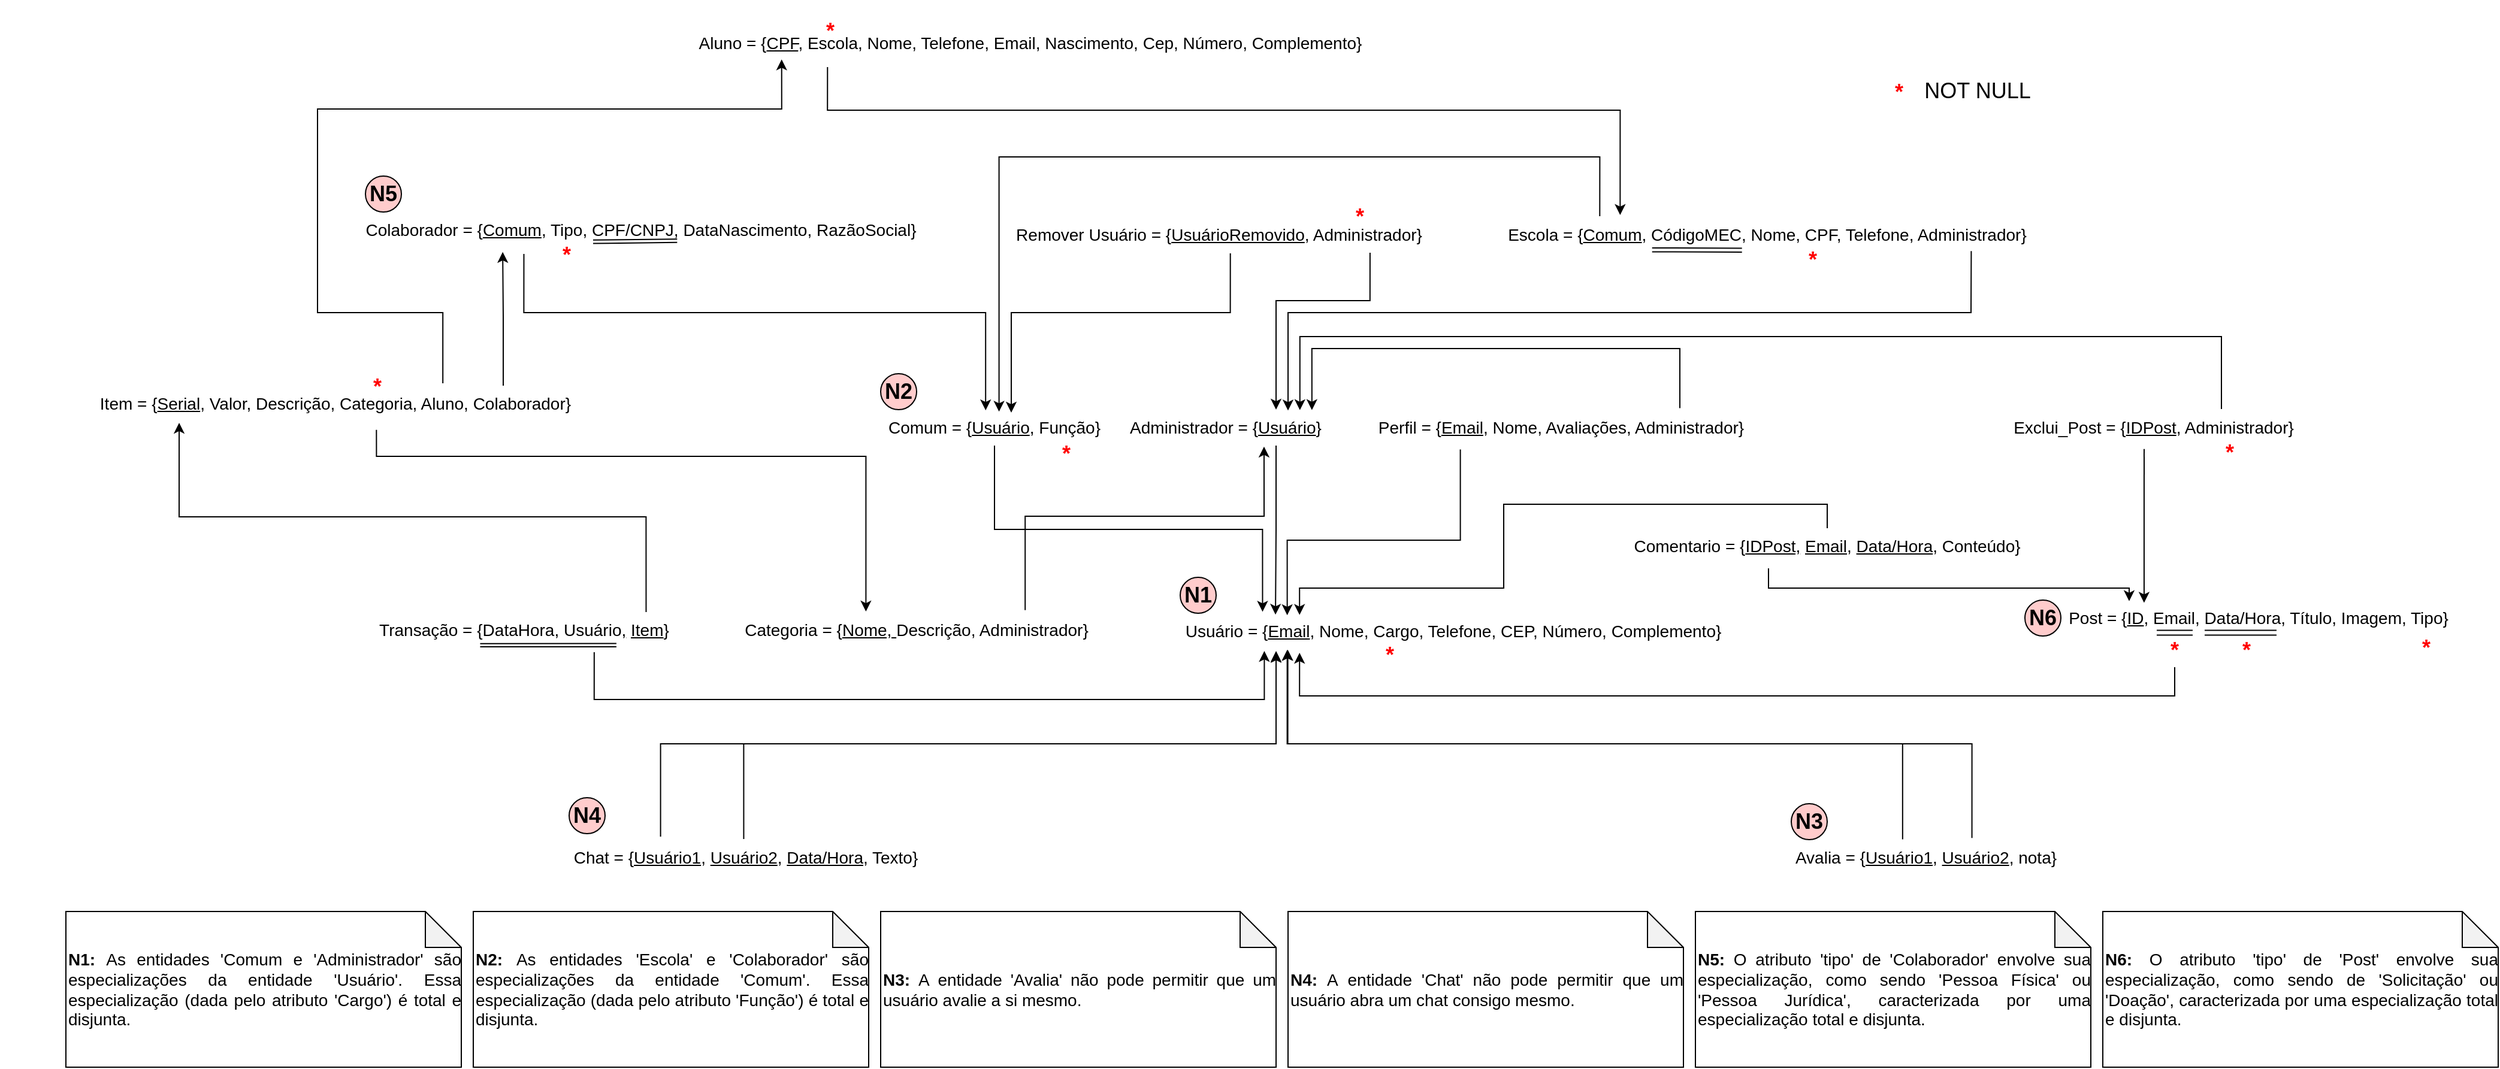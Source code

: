<mxfile version="21.5.2" type="google">
  <diagram name="Page-1" id="BppVL-zPRSW6Cgf6HFjc">
    <mxGraphModel grid="1" page="1" gridSize="10" guides="1" tooltips="1" connect="1" arrows="1" fold="1" pageScale="1" pageWidth="850" pageHeight="1100" math="0" shadow="0">
      <root>
        <mxCell id="0" />
        <mxCell id="1" parent="0" />
        <mxCell id="TpFBlpUTFlGc86auP5aI-3" value="&lt;font style=&quot;font-size: 14px;&quot;&gt;Usuário = {&lt;u&gt;Email&lt;/u&gt;, Nome, Cargo, Telefone, CEP, Número, Complemento}&lt;/font&gt;" style="text;html=1;strokeColor=none;fillColor=none;align=center;verticalAlign=middle;whiteSpace=wrap;rounded=0;" vertex="1" parent="1">
          <mxGeometry x="552.5" y="1621" width="490" height="30" as="geometry" />
        </mxCell>
        <mxCell id="ETp6iP9uMMF1KkG_UTPW-4" value="" style="endArrow=none;html=1;rounded=0;shape=link;width=-2.737;entryX=0.77;entryY=0.919;entryDx=0;entryDy=0;entryPerimeter=0;movable=1;resizable=1;rotatable=1;deletable=1;editable=1;locked=0;connectable=1;exitX=0.371;exitY=0.923;exitDx=0;exitDy=0;exitPerimeter=0;" edge="1" parent="1" source="TpFBlpUTFlGc86auP5aI-13" target="TpFBlpUTFlGc86auP5aI-13">
          <mxGeometry width="50" height="50" relative="1" as="geometry">
            <mxPoint x="-15" y="1650.38" as="sourcePoint" />
            <mxPoint x="99.8" y="1650.0" as="targetPoint" />
          </mxGeometry>
        </mxCell>
        <mxCell id="TpFBlpUTFlGc86auP5aI-7" value="&lt;font style=&quot;font-size: 14px;&quot;&gt;Administrador = {&lt;u&gt;Usuário&lt;/u&gt;}&lt;/font&gt;" style="text;html=1;strokeColor=none;fillColor=none;align=center;verticalAlign=middle;whiteSpace=wrap;rounded=0;" vertex="1" parent="1">
          <mxGeometry x="522.5" y="1451" width="170" height="30" as="geometry" />
        </mxCell>
        <mxCell id="TpFBlpUTFlGc86auP5aI-12" value="&lt;font style=&quot;font-size: 14px;&quot;&gt;Perfil = {&lt;u&gt;Email&lt;/u&gt;, Nome, Avaliações, Administrador}&lt;/font&gt;" style="text;html=1;strokeColor=none;fillColor=none;align=center;verticalAlign=middle;whiteSpace=wrap;rounded=0;" vertex="1" parent="1">
          <mxGeometry x="732.5" y="1451" width="310" height="30" as="geometry" />
        </mxCell>
        <mxCell id="TpFBlpUTFlGc86auP5aI-16" value="&lt;font style=&quot;font-size: 14px;&quot;&gt;Avalia = {&lt;u&gt;Usuário1&lt;/u&gt;, &lt;u&gt;Usuário2&lt;/u&gt;, nota}&lt;/font&gt;" style="text;html=1;strokeColor=none;fillColor=none;align=center;verticalAlign=middle;whiteSpace=wrap;rounded=0;" vertex="1" parent="1">
          <mxGeometry x="970" y="1810" width="445" height="30" as="geometry" />
        </mxCell>
        <mxCell id="TpFBlpUTFlGc86auP5aI-20" value="&lt;font style=&quot;font-size: 14px;&quot;&gt;Chat = {&lt;u&gt;Usuário1&lt;/u&gt;, &lt;u&gt;Usuário2&lt;/u&gt;, &lt;u&gt;Data/Hora&lt;/u&gt;, Texto}&lt;/font&gt;" style="text;html=1;strokeColor=none;fillColor=none;align=center;verticalAlign=middle;whiteSpace=wrap;rounded=0;" vertex="1" parent="1">
          <mxGeometry x="-15" y="1810" width="445" height="30" as="geometry" />
        </mxCell>
        <mxCell id="TpFBlpUTFlGc86auP5aI-25" value="" style="group" connectable="0" vertex="1" parent="1">
          <mxGeometry x="-415" y="1401" width="560" height="80" as="geometry" />
        </mxCell>
        <mxCell id="TpFBlpUTFlGc86auP5aI-5" value="&lt;font style=&quot;font-size: 14px;&quot;&gt;Item = {&lt;u&gt;Serial&lt;/u&gt;, Valor, Descrição, Categoria, Aluno, Colaborador}&lt;/font&gt;" style="text;html=1;strokeColor=none;fillColor=none;align=center;verticalAlign=middle;whiteSpace=wrap;rounded=0;movable=1;resizable=1;rotatable=1;deletable=1;editable=1;locked=0;connectable=1;" vertex="1" parent="TpFBlpUTFlGc86auP5aI-25">
          <mxGeometry y="30" width="560" height="30" as="geometry" />
        </mxCell>
        <mxCell id="TpFBlpUTFlGc86auP5aI-22" value="&lt;font color=&quot;#ff0000&quot; style=&quot;font-size: 18px;&quot;&gt;&lt;b&gt;*&lt;/b&gt;&lt;/font&gt;" style="text;html=1;align=center;verticalAlign=bottom;whiteSpace=wrap;rounded=0;movable=1;resizable=1;rotatable=1;deletable=1;editable=1;locked=0;connectable=1;" vertex="1" parent="TpFBlpUTFlGc86auP5aI-25">
          <mxGeometry x="295" y="5" width="40" height="40" as="geometry" />
        </mxCell>
        <mxCell id="TpFBlpUTFlGc86auP5aI-31" value="" style="group" connectable="0" vertex="1" parent="1">
          <mxGeometry x="830" y="1270" width="460" height="50" as="geometry" />
        </mxCell>
        <mxCell id="TpFBlpUTFlGc86auP5aI-9" value="&lt;font style=&quot;font-size: 14px;&quot;&gt;Escola = {&lt;u&gt;Comum&lt;/u&gt;, CódigoMEC, Nome, CPF, Telefone, Administrador}&lt;/font&gt;" style="text;html=1;strokeColor=none;fillColor=none;align=center;verticalAlign=middle;whiteSpace=wrap;rounded=0;" vertex="1" parent="TpFBlpUTFlGc86auP5aI-31">
          <mxGeometry y="20" width="460" height="30" as="geometry" />
        </mxCell>
        <mxCell id="TpFBlpUTFlGc86auP5aI-30" value="&lt;font color=&quot;#ff0000&quot; style=&quot;font-size: 18px;&quot;&gt;&lt;b&gt;*&lt;/b&gt;&lt;/font&gt;" style="text;html=1;align=center;verticalAlign=bottom;whiteSpace=wrap;rounded=0;movable=1;resizable=1;rotatable=1;deletable=1;editable=1;locked=0;connectable=1;" vertex="1" parent="TpFBlpUTFlGc86auP5aI-31">
          <mxGeometry x="248" y="30" width="40" height="40" as="geometry" />
        </mxCell>
        <mxCell id="ETp6iP9uMMF1KkG_UTPW-2" value="" style="endArrow=none;html=1;rounded=0;shape=link;width=-3.21;entryX=0.454;entryY=0.928;entryDx=0;entryDy=0;entryPerimeter=0;exitX=0.291;exitY=0.92;exitDx=0;exitDy=0;exitPerimeter=0;" edge="1" parent="TpFBlpUTFlGc86auP5aI-31" source="TpFBlpUTFlGc86auP5aI-9" target="TpFBlpUTFlGc86auP5aI-9">
          <mxGeometry width="50" height="50" relative="1" as="geometry">
            <mxPoint x="130" y="70" as="sourcePoint" />
            <mxPoint x="210.22" y="60.01" as="targetPoint" />
          </mxGeometry>
        </mxCell>
        <mxCell id="TpFBlpUTFlGc86auP5aI-41" value="" style="group" connectable="0" vertex="1" parent="1">
          <mxGeometry x="920" y="1550" width="380" height="60" as="geometry" />
        </mxCell>
        <mxCell id="TpFBlpUTFlGc86auP5aI-15" value="&lt;font style=&quot;font-size: 14px;&quot;&gt;Comentario = {&lt;u&gt;IDPost,&lt;/u&gt; &lt;u&gt;Email&lt;/u&gt;, &lt;u&gt;Data/Hora&lt;/u&gt;, Conteúdo}&lt;/font&gt;" style="text;html=1;strokeColor=none;fillColor=none;align=center;verticalAlign=middle;whiteSpace=wrap;rounded=0;" vertex="1" parent="TpFBlpUTFlGc86auP5aI-41">
          <mxGeometry width="380" height="30" as="geometry" />
        </mxCell>
        <mxCell id="TpFBlpUTFlGc86auP5aI-75" value="" style="group" connectable="0" vertex="1" parent="1">
          <mxGeometry x="1300" y="1610" width="340" height="60" as="geometry" />
        </mxCell>
        <mxCell id="TpFBlpUTFlGc86auP5aI-18" value="&lt;font style=&quot;font-size: 14px;&quot;&gt;Post = {&lt;u&gt;ID&lt;/u&gt;,&amp;nbsp;Email, Data/Hora, Título, Imagem, Tipo}&lt;/font&gt;" style="text;html=1;strokeColor=none;fillColor=none;align=center;verticalAlign=middle;whiteSpace=wrap;rounded=0;" vertex="1" parent="TpFBlpUTFlGc86auP5aI-75">
          <mxGeometry width="340" height="30" as="geometry" />
        </mxCell>
        <mxCell id="TpFBlpUTFlGc86auP5aI-44" value="&lt;b style=&quot;border-color: var(--border-color); color: rgb(255, 0, 0); font-size: 18px;&quot;&gt;*&lt;/b&gt;" style="text;html=1;align=center;verticalAlign=bottom;whiteSpace=wrap;rounded=0;movable=1;resizable=1;rotatable=1;deletable=1;editable=1;locked=0;connectable=1;" vertex="1" parent="TpFBlpUTFlGc86auP5aI-75">
          <mxGeometry x="295" y="24" width="30" height="30" as="geometry" />
        </mxCell>
        <mxCell id="TpFBlpUTFlGc86auP5aI-72" value="&lt;b style=&quot;border-color: var(--border-color); color: rgb(255, 0, 0); font-size: 18px;&quot;&gt;*&lt;/b&gt;" style="text;html=1;align=center;verticalAlign=bottom;whiteSpace=wrap;rounded=0;movable=1;resizable=1;rotatable=1;deletable=1;editable=1;locked=0;connectable=1;" vertex="1" parent="TpFBlpUTFlGc86auP5aI-75">
          <mxGeometry x="85" y="26" width="30" height="30" as="geometry" />
        </mxCell>
        <mxCell id="TpFBlpUTFlGc86auP5aI-73" value="&lt;b style=&quot;border-color: var(--border-color); color: rgb(255, 0, 0); font-size: 18px;&quot;&gt;*&lt;/b&gt;" style="text;html=1;align=center;verticalAlign=bottom;whiteSpace=wrap;rounded=0;movable=1;resizable=1;rotatable=1;deletable=1;editable=1;locked=0;connectable=1;" vertex="1" parent="TpFBlpUTFlGc86auP5aI-75">
          <mxGeometry x="145" y="26" width="30" height="30" as="geometry" />
        </mxCell>
        <mxCell id="TpFBlpUTFlGc86auP5aI-79" value="" style="endArrow=none;html=1;rounded=0;shape=link;" edge="1" parent="TpFBlpUTFlGc86auP5aI-75">
          <mxGeometry width="50" height="50" relative="1" as="geometry">
            <mxPoint x="125" y="27.29" as="sourcePoint" />
            <mxPoint x="185" y="27.29" as="targetPoint" />
          </mxGeometry>
        </mxCell>
        <mxCell id="TpFBlpUTFlGc86auP5aI-80" value="" style="endArrow=none;html=1;rounded=0;shape=link;" edge="1" parent="TpFBlpUTFlGc86auP5aI-75">
          <mxGeometry width="50" height="50" relative="1" as="geometry">
            <mxPoint x="85" y="27.29" as="sourcePoint" />
            <mxPoint x="115" y="27.29" as="targetPoint" />
          </mxGeometry>
        </mxCell>
        <mxCell id="TpFBlpUTFlGc86auP5aI-86" value="" style="group" connectable="0" vertex="1" parent="1">
          <mxGeometry x="315" y="1451" width="200" height="55" as="geometry" />
        </mxCell>
        <mxCell id="TpFBlpUTFlGc86auP5aI-11" value="&lt;font style=&quot;font-size: 14px;&quot;&gt;Comum = {&lt;u&gt;Usuário&lt;/u&gt;, Função}&lt;/font&gt;" style="text;html=1;strokeColor=none;fillColor=none;align=center;verticalAlign=middle;whiteSpace=wrap;rounded=0;" vertex="1" parent="TpFBlpUTFlGc86auP5aI-86">
          <mxGeometry width="200" height="30" as="geometry" />
        </mxCell>
        <mxCell id="TpFBlpUTFlGc86auP5aI-85" value="&lt;b style=&quot;border-color: var(--border-color); color: rgb(255, 0, 0); font-size: 18px;&quot;&gt;*&lt;/b&gt;" style="text;html=1;align=center;verticalAlign=bottom;whiteSpace=wrap;rounded=0;movable=1;resizable=1;rotatable=1;deletable=1;editable=1;locked=0;connectable=1;" vertex="1" parent="TpFBlpUTFlGc86auP5aI-86">
          <mxGeometry x="140" y="11" width="40" height="40" as="geometry" />
        </mxCell>
        <mxCell id="TpFBlpUTFlGc86auP5aI-88" value="" style="group" connectable="0" vertex="1" parent="1">
          <mxGeometry x="-140" y="1286" width="520" height="50" as="geometry" />
        </mxCell>
        <mxCell id="TpFBlpUTFlGc86auP5aI-14" value="&lt;font style=&quot;font-size: 14px;&quot;&gt;Colaborador = {&lt;u&gt;Comum&lt;/u&gt;, Tipo, CPF/CNPJ, DataNascimento, RazãoSocial}&lt;/font&gt;" style="text;html=1;strokeColor=none;fillColor=none;align=center;verticalAlign=middle;whiteSpace=wrap;rounded=0;" vertex="1" parent="TpFBlpUTFlGc86auP5aI-88">
          <mxGeometry width="520" height="30" as="geometry" />
        </mxCell>
        <mxCell id="TpFBlpUTFlGc86auP5aI-87" value="&lt;b style=&quot;border-color: var(--border-color); color: rgb(255, 0, 0); font-size: 18px;&quot;&gt;*&lt;/b&gt;" style="text;html=1;align=center;verticalAlign=bottom;whiteSpace=wrap;rounded=0;movable=1;resizable=1;rotatable=1;deletable=1;editable=1;locked=0;connectable=1;" vertex="1" parent="TpFBlpUTFlGc86auP5aI-88">
          <mxGeometry x="183" y="20" width="30" height="30" as="geometry" />
        </mxCell>
        <mxCell id="ETp6iP9uMMF1KkG_UTPW-1" value="" style="endArrow=none;html=1;rounded=0;shape=link;width=-2.868;entryX=0.558;entryY=0.8;entryDx=0;entryDy=0;entryPerimeter=0;" edge="1" parent="TpFBlpUTFlGc86auP5aI-88" target="TpFBlpUTFlGc86auP5aI-14">
          <mxGeometry width="50" height="50" relative="1" as="geometry">
            <mxPoint x="220" y="24.81" as="sourcePoint" />
            <mxPoint x="280" y="25.05" as="targetPoint" />
          </mxGeometry>
        </mxCell>
        <mxCell id="TpFBlpUTFlGc86auP5aI-91" value="" style="group" connectable="0" vertex="1" parent="1">
          <mxGeometry x="1160" y="1451" width="445" height="50" as="geometry" />
        </mxCell>
        <mxCell id="TpFBlpUTFlGc86auP5aI-19" value="&lt;font style=&quot;font-size: 14px;&quot;&gt;Exclui_Post = {&lt;u&gt;IDPost&lt;/u&gt;, Administrador}&lt;/font&gt;" style="text;html=1;strokeColor=none;fillColor=none;align=center;verticalAlign=middle;whiteSpace=wrap;rounded=0;" vertex="1" parent="TpFBlpUTFlGc86auP5aI-91">
          <mxGeometry width="445" height="30" as="geometry" />
        </mxCell>
        <mxCell id="TpFBlpUTFlGc86auP5aI-90" value="&lt;b style=&quot;border-color: var(--border-color); color: rgb(255, 0, 0); font-size: 18px;&quot;&gt;*&lt;/b&gt;" style="text;html=1;align=center;verticalAlign=bottom;whiteSpace=wrap;rounded=0;movable=1;resizable=1;rotatable=1;deletable=1;editable=1;locked=0;connectable=1;" vertex="1" parent="TpFBlpUTFlGc86auP5aI-91">
          <mxGeometry x="271" y="20" width="30" height="30" as="geometry" />
        </mxCell>
        <mxCell id="TpFBlpUTFlGc86auP5aI-96" value="" style="group" connectable="0" vertex="1" parent="1">
          <mxGeometry x="145" y="1110" width="580" height="70" as="geometry" />
        </mxCell>
        <mxCell id="TpFBlpUTFlGc86auP5aI-27" value="" style="group" connectable="0" vertex="1" parent="TpFBlpUTFlGc86auP5aI-96">
          <mxGeometry x="10" width="580" height="50" as="geometry" />
        </mxCell>
        <mxCell id="TpFBlpUTFlGc86auP5aI-6" value="&lt;font style=&quot;font-size: 14px;&quot;&gt;Aluno = {&lt;u&gt;CPF&lt;/u&gt;, Escola, Nome, Telefone, Email, Nascimento, Cep, Número, Complemento}&lt;/font&gt;" style="text;html=1;strokeColor=none;fillColor=none;align=center;verticalAlign=middle;whiteSpace=wrap;rounded=0;" vertex="1" parent="TpFBlpUTFlGc86auP5aI-27">
          <mxGeometry y="20" width="580" height="30" as="geometry" />
        </mxCell>
        <mxCell id="TpFBlpUTFlGc86auP5aI-26" value="&lt;font color=&quot;#ff0000&quot; style=&quot;font-size: 18px;&quot;&gt;&lt;b&gt;*&lt;/b&gt;&lt;/font&gt;" style="text;html=1;align=center;verticalAlign=bottom;whiteSpace=wrap;rounded=0;movable=1;resizable=1;rotatable=1;deletable=1;editable=1;locked=0;connectable=1;" vertex="1" parent="TpFBlpUTFlGc86auP5aI-27">
          <mxGeometry x="102.5" y="-1" width="40" height="40" as="geometry" />
        </mxCell>
        <mxCell id="TpFBlpUTFlGc86auP5aI-97" value="" style="group" connectable="0" vertex="1" parent="1">
          <mxGeometry x="380" y="1260" width="445" height="70" as="geometry" />
        </mxCell>
        <mxCell id="TpFBlpUTFlGc86auP5aI-33" value="" style="group" connectable="0" vertex="1" parent="TpFBlpUTFlGc86auP5aI-97">
          <mxGeometry y="10" width="445" height="50" as="geometry" />
        </mxCell>
        <mxCell id="TpFBlpUTFlGc86auP5aI-10" value="&lt;font style=&quot;font-size: 14px;&quot;&gt;Remover Usuário = {&lt;u&gt;UsuárioRemovido&lt;/u&gt;, Administrador}&lt;/font&gt;" style="text;html=1;strokeColor=none;fillColor=none;align=center;verticalAlign=middle;whiteSpace=wrap;rounded=0;" vertex="1" parent="TpFBlpUTFlGc86auP5aI-33">
          <mxGeometry y="20" width="445" height="30" as="geometry" />
        </mxCell>
        <mxCell id="TpFBlpUTFlGc86auP5aI-32" value="&lt;font color=&quot;#ff0000&quot; style=&quot;font-size: 18px;&quot;&gt;&lt;b&gt;*&lt;/b&gt;&lt;/font&gt;" style="text;html=1;align=center;verticalAlign=bottom;whiteSpace=wrap;rounded=0;movable=1;resizable=1;rotatable=1;deletable=1;editable=1;locked=0;connectable=1;" vertex="1" parent="TpFBlpUTFlGc86auP5aI-33">
          <mxGeometry x="320" y="-6" width="40" height="40" as="geometry" />
        </mxCell>
        <mxCell id="TpFBlpUTFlGc86auP5aI-99" style="edgeStyle=orthogonalEdgeStyle;rounded=0;orthogonalLoop=1;jettySize=auto;html=1;exitX=0.586;exitY=-0.047;exitDx=0;exitDy=0;exitPerimeter=0;entryX=0.219;entryY=1.017;entryDx=0;entryDy=0;entryPerimeter=0;" edge="1" parent="1" source="TpFBlpUTFlGc86auP5aI-16" target="TpFBlpUTFlGc86auP5aI-3">
          <mxGeometry relative="1" as="geometry">
            <mxPoint x="1230" y="1960" as="sourcePoint" />
            <mxPoint x="660" y="1670" as="targetPoint" />
            <Array as="points">
              <mxPoint x="1231" y="1730" />
              <mxPoint x="660" y="1730" />
            </Array>
          </mxGeometry>
        </mxCell>
        <mxCell id="TpFBlpUTFlGc86auP5aI-105" style="edgeStyle=orthogonalEdgeStyle;rounded=0;orthogonalLoop=1;jettySize=auto;html=1;exitX=0.456;exitY=-0.007;exitDx=0;exitDy=0;exitPerimeter=0;entryX=0.218;entryY=1.017;entryDx=0;entryDy=0;entryPerimeter=0;" edge="1" parent="1" source="TpFBlpUTFlGc86auP5aI-16" target="TpFBlpUTFlGc86auP5aI-3">
          <mxGeometry relative="1" as="geometry">
            <mxPoint x="1173" y="1960" as="sourcePoint" />
            <mxPoint x="660" y="1670" as="targetPoint" />
            <Array as="points">
              <mxPoint x="1173" y="1730" />
              <mxPoint x="659" y="1730" />
            </Array>
          </mxGeometry>
        </mxCell>
        <mxCell id="TpFBlpUTFlGc86auP5aI-114" style="edgeStyle=orthogonalEdgeStyle;rounded=0;orthogonalLoop=1;jettySize=auto;html=1;entryX=0.239;entryY=1.1;entryDx=0;entryDy=0;entryPerimeter=0;exitX=0.5;exitY=1;exitDx=0;exitDy=0;" edge="1" parent="1" source="TpFBlpUTFlGc86auP5aI-72" target="TpFBlpUTFlGc86auP5aI-3">
          <mxGeometry relative="1" as="geometry">
            <mxPoint x="1150" y="1690" as="sourcePoint" />
            <mxPoint x="670" y="1690" as="targetPoint" />
            <Array as="points">
              <mxPoint x="1400" y="1690" />
              <mxPoint x="670" y="1690" />
            </Array>
          </mxGeometry>
        </mxCell>
        <mxCell id="TpFBlpUTFlGc86auP5aI-117" style="edgeStyle=orthogonalEdgeStyle;rounded=0;orthogonalLoop=1;jettySize=auto;html=1;exitX=0.857;exitY=-0.002;exitDx=0;exitDy=0;exitPerimeter=0;entryX=0.267;entryY=1.033;entryDx=0;entryDy=0;entryPerimeter=0;" edge="1" parent="1" source="TpFBlpUTFlGc86auP5aI-13" target="TpFBlpUTFlGc86auP5aI-5">
          <mxGeometry relative="1" as="geometry">
            <mxPoint x="-135" y="1670" as="sourcePoint" />
            <mxPoint x="-135" y="1500" as="targetPoint" />
            <Array as="points" />
          </mxGeometry>
        </mxCell>
        <mxCell id="TpFBlpUTFlGc86auP5aI-118" style="edgeStyle=orthogonalEdgeStyle;rounded=0;orthogonalLoop=1;jettySize=auto;html=1;exitX=0.75;exitY=1;exitDx=0;exitDy=0;entryX=0.198;entryY=0.039;entryDx=0;entryDy=0;entryPerimeter=0;" edge="1" parent="1" source="TpFBlpUTFlGc86auP5aI-7" target="TpFBlpUTFlGc86auP5aI-3">
          <mxGeometry relative="1" as="geometry">
            <mxPoint x="650" y="1500" as="sourcePoint" />
            <mxPoint x="650" y="1580" as="targetPoint" />
            <Array as="points" />
          </mxGeometry>
        </mxCell>
        <mxCell id="TpFBlpUTFlGc86auP5aI-4" value="&lt;span style=&quot;font-size: 14px;&quot;&gt;Categoria = {&lt;u&gt;Nome, &lt;/u&gt;Descrição, Administrador}&lt;/span&gt;" style="text;html=1;strokeColor=none;fillColor=none;align=center;verticalAlign=middle;whiteSpace=wrap;rounded=0;" vertex="1" parent="1">
          <mxGeometry x="200" y="1620" width="300" height="30" as="geometry" />
        </mxCell>
        <mxCell id="TpFBlpUTFlGc86auP5aI-121" style="edgeStyle=orthogonalEdgeStyle;rounded=0;orthogonalLoop=1;jettySize=auto;html=1;exitX=0.208;exitY=1.167;exitDx=0;exitDy=0;exitPerimeter=0;entryX=0.233;entryY=-0.051;entryDx=0;entryDy=0;entryPerimeter=0;" edge="1" parent="1" source="TpFBlpUTFlGc86auP5aI-6" target="TpFBlpUTFlGc86auP5aI-9">
          <mxGeometry relative="1" as="geometry">
            <mxPoint x="1290.5" y="1141" as="sourcePoint" />
            <mxPoint x="940" y="1280" as="targetPoint" />
            <Array as="points">
              <mxPoint x="276" y="1201" />
              <mxPoint x="937" y="1201" />
            </Array>
          </mxGeometry>
        </mxCell>
        <mxCell id="TpFBlpUTFlGc86auP5aI-123" style="edgeStyle=orthogonalEdgeStyle;rounded=0;orthogonalLoop=1;jettySize=auto;html=1;exitX=0.34;exitY=-0.084;exitDx=0;exitDy=0;exitPerimeter=0;entryX=0.199;entryY=1.049;entryDx=0;entryDy=0;entryPerimeter=0;" edge="1" parent="1" source="TpFBlpUTFlGc86auP5aI-20" target="TpFBlpUTFlGc86auP5aI-3">
          <mxGeometry relative="1" as="geometry">
            <mxPoint x="137" y="1950" as="sourcePoint" />
            <mxPoint x="650" y="1660" as="targetPoint" />
            <Array as="points">
              <mxPoint x="136" y="1730" />
              <mxPoint x="650" y="1730" />
            </Array>
          </mxGeometry>
        </mxCell>
        <mxCell id="TpFBlpUTFlGc86auP5aI-124" style="edgeStyle=orthogonalEdgeStyle;rounded=0;orthogonalLoop=1;jettySize=auto;html=1;exitX=0.496;exitY=-0.016;exitDx=0;exitDy=0;exitPerimeter=0;entryX=0.199;entryY=1.077;entryDx=0;entryDy=0;entryPerimeter=0;" edge="1" parent="1" source="TpFBlpUTFlGc86auP5aI-20" target="TpFBlpUTFlGc86auP5aI-3">
          <mxGeometry relative="1" as="geometry">
            <mxPoint x="206" y="1960" as="sourcePoint" />
            <mxPoint x="650" y="1690" as="targetPoint" />
            <Array as="points">
              <mxPoint x="206" y="1730" />
              <mxPoint x="650" y="1730" />
            </Array>
          </mxGeometry>
        </mxCell>
        <mxCell id="TpFBlpUTFlGc86auP5aI-125" style="edgeStyle=orthogonalEdgeStyle;rounded=0;orthogonalLoop=1;jettySize=auto;html=1;entryX=0.519;entryY=0.056;entryDx=0;entryDy=0;entryPerimeter=0;exitX=0.196;exitY=-0.017;exitDx=0;exitDy=0;exitPerimeter=0;" edge="1" parent="1" source="TpFBlpUTFlGc86auP5aI-9" target="TpFBlpUTFlGc86auP5aI-11">
          <mxGeometry relative="1" as="geometry">
            <mxPoint x="920" y="1270" as="sourcePoint" />
            <mxPoint x="120" y="1310" as="targetPoint" />
            <Array as="points">
              <mxPoint x="920" y="1240" />
              <mxPoint x="419" y="1240" />
            </Array>
          </mxGeometry>
        </mxCell>
        <mxCell id="TpFBlpUTFlGc86auP5aI-127" style="edgeStyle=orthogonalEdgeStyle;rounded=0;orthogonalLoop=1;jettySize=auto;html=1;exitX=0.521;exitY=1.017;exitDx=0;exitDy=0;exitPerimeter=0;entryX=0.57;entryY=0.083;entryDx=0;entryDy=0;entryPerimeter=0;" edge="1" parent="1" source="TpFBlpUTFlGc86auP5aI-10" target="TpFBlpUTFlGc86auP5aI-11">
          <mxGeometry relative="1" as="geometry">
            <mxPoint x="515" y="1380" as="sourcePoint" />
            <mxPoint x="515" y="1410" as="targetPoint" />
            <Array as="points">
              <mxPoint x="612" y="1370" />
              <mxPoint x="429" y="1370" />
            </Array>
          </mxGeometry>
        </mxCell>
        <mxCell id="TpFBlpUTFlGc86auP5aI-128" style="edgeStyle=orthogonalEdgeStyle;rounded=0;orthogonalLoop=1;jettySize=auto;html=1;exitX=0.783;exitY=1;exitDx=0;exitDy=0;exitPerimeter=0;entryX=0.75;entryY=0;entryDx=0;entryDy=0;" edge="1" parent="1" source="TpFBlpUTFlGc86auP5aI-10" target="TpFBlpUTFlGc86auP5aI-7">
          <mxGeometry relative="1" as="geometry">
            <mxPoint x="728.5" y="1350" as="sourcePoint" />
            <mxPoint x="650" y="1410" as="targetPoint" />
            <Array as="points">
              <mxPoint x="728" y="1360" />
              <mxPoint x="650" y="1360" />
            </Array>
          </mxGeometry>
        </mxCell>
        <mxCell id="TpFBlpUTFlGc86auP5aI-132" style="edgeStyle=orthogonalEdgeStyle;rounded=0;orthogonalLoop=1;jettySize=auto;html=1;exitX=0.802;exitY=-0.056;exitDx=0;exitDy=0;exitPerimeter=0;entryX=0.691;entryY=1.028;entryDx=0;entryDy=0;entryPerimeter=0;" edge="1" parent="1" source="TpFBlpUTFlGc86auP5aI-4" target="TpFBlpUTFlGc86auP5aI-7">
          <mxGeometry relative="1" as="geometry">
            <mxPoint x="329.23" y="1749" as="sourcePoint" />
            <mxPoint x="640" y="1500" as="targetPoint" />
            <Array as="points">
              <mxPoint x="441" y="1540" />
              <mxPoint x="640" y="1540" />
            </Array>
          </mxGeometry>
        </mxCell>
        <mxCell id="TpFBlpUTFlGc86auP5aI-133" style="edgeStyle=orthogonalEdgeStyle;rounded=0;orthogonalLoop=1;jettySize=auto;html=1;entryX=0.359;entryY=-0.015;entryDx=0;entryDy=0;entryPerimeter=0;exitX=0.561;exitY=1.228;exitDx=0;exitDy=0;exitPerimeter=0;" edge="1" parent="1" source="TpFBlpUTFlGc86auP5aI-5" target="TpFBlpUTFlGc86auP5aI-4">
          <mxGeometry relative="1" as="geometry">
            <mxPoint x="-10" y="1550" as="sourcePoint" />
            <mxPoint x="23.5" y="1606" as="targetPoint" />
            <Array as="points">
              <mxPoint x="-101" y="1490" />
              <mxPoint x="308" y="1490" />
            </Array>
          </mxGeometry>
        </mxCell>
        <mxCell id="TpFBlpUTFlGc86auP5aI-134" style="edgeStyle=orthogonalEdgeStyle;rounded=0;orthogonalLoop=1;jettySize=auto;html=1;exitX=0.66;exitY=-0.065;exitDx=0;exitDy=0;exitPerimeter=0;entryX=0.142;entryY=0.953;entryDx=0;entryDy=0;entryPerimeter=0;" edge="1" parent="1" source="TpFBlpUTFlGc86auP5aI-5" target="TpFBlpUTFlGc86auP5aI-6">
          <mxGeometry relative="1" as="geometry">
            <mxPoint x="88" y="1418" as="sourcePoint" />
            <mxPoint x="89" y="1180" as="targetPoint" />
            <Array as="points">
              <mxPoint x="-45" y="1370" />
              <mxPoint x="-150" y="1370" />
              <mxPoint x="-150" y="1200" />
              <mxPoint x="237" y="1200" />
            </Array>
          </mxGeometry>
        </mxCell>
        <mxCell id="TpFBlpUTFlGc86auP5aI-135" style="edgeStyle=orthogonalEdgeStyle;rounded=0;orthogonalLoop=1;jettySize=auto;html=1;exitX=0.75;exitY=0;exitDx=0;exitDy=0;entryX=0.278;entryY=1.113;entryDx=0;entryDy=0;entryPerimeter=0;" edge="1" parent="1" source="TpFBlpUTFlGc86auP5aI-5" target="TpFBlpUTFlGc86auP5aI-14">
          <mxGeometry relative="1" as="geometry">
            <mxPoint x="10" y="1400" as="sourcePoint" />
            <mxPoint x="5" y="1350" as="targetPoint" />
            <Array as="points" />
          </mxGeometry>
        </mxCell>
        <mxCell id="TpFBlpUTFlGc86auP5aI-136" style="edgeStyle=orthogonalEdgeStyle;rounded=0;orthogonalLoop=1;jettySize=auto;html=1;exitX=0.312;exitY=1.167;exitDx=0;exitDy=0;exitPerimeter=0;entryX=0.463;entryY=0.019;entryDx=0;entryDy=0;entryPerimeter=0;" edge="1" parent="1" source="TpFBlpUTFlGc86auP5aI-14" target="TpFBlpUTFlGc86auP5aI-11">
          <mxGeometry relative="1" as="geometry">
            <mxPoint x="30" y="1370" as="sourcePoint" />
            <mxPoint x="408" y="1420" as="targetPoint" />
            <Array as="points">
              <mxPoint x="22" y="1370" />
              <mxPoint x="408" y="1370" />
            </Array>
          </mxGeometry>
        </mxCell>
        <mxCell id="TpFBlpUTFlGc86auP5aI-140" style="edgeStyle=orthogonalEdgeStyle;rounded=0;orthogonalLoop=1;jettySize=auto;html=1;exitX=0.705;exitY=1.117;exitDx=0;exitDy=0;exitPerimeter=0;entryX=0.179;entryY=1.05;entryDx=0;entryDy=0;entryPerimeter=0;" edge="1" parent="1" source="TpFBlpUTFlGc86auP5aI-13" target="TpFBlpUTFlGc86auP5aI-3">
          <mxGeometry relative="1" as="geometry">
            <mxPoint x="-40" y="1670" as="sourcePoint" />
            <mxPoint x="364" y="1660" as="targetPoint" />
            <Array as="points">
              <mxPoint x="81" y="1693" />
              <mxPoint x="640" y="1693" />
            </Array>
          </mxGeometry>
        </mxCell>
        <mxCell id="TpFBlpUTFlGc86auP5aI-142" style="edgeStyle=orthogonalEdgeStyle;rounded=0;orthogonalLoop=1;jettySize=auto;html=1;exitX=0.482;exitY=1.095;exitDx=0;exitDy=0;exitPerimeter=0;entryX=0.219;entryY=0.075;entryDx=0;entryDy=0;entryPerimeter=0;" edge="1" parent="1" source="TpFBlpUTFlGc86auP5aI-19" target="TpFBlpUTFlGc86auP5aI-18">
          <mxGeometry relative="1" as="geometry">
            <mxPoint x="1415" y="1520" as="sourcePoint" />
            <mxPoint x="1375" y="1610" as="targetPoint" />
            <Array as="points" />
          </mxGeometry>
        </mxCell>
        <mxCell id="TpFBlpUTFlGc86auP5aI-143" style="edgeStyle=orthogonalEdgeStyle;rounded=0;orthogonalLoop=1;jettySize=auto;html=1;entryX=0.867;entryY=0.014;entryDx=0;entryDy=0;entryPerimeter=0;exitX=0.627;exitY=-0.015;exitDx=0;exitDy=0;exitPerimeter=0;" edge="1" parent="1" source="TpFBlpUTFlGc86auP5aI-19" target="TpFBlpUTFlGc86auP5aI-7">
          <mxGeometry relative="1" as="geometry">
            <mxPoint x="1440" y="1420" as="sourcePoint" />
            <mxPoint x="670" y="1430" as="targetPoint" />
            <Array as="points">
              <mxPoint x="1439" y="1390" />
              <mxPoint x="670" y="1390" />
            </Array>
          </mxGeometry>
        </mxCell>
        <mxCell id="TpFBlpUTFlGc86auP5aI-144" style="edgeStyle=orthogonalEdgeStyle;rounded=0;orthogonalLoop=1;jettySize=auto;html=1;entryX=0.218;entryY=0.053;entryDx=0;entryDy=0;entryPerimeter=0;exitX=0.23;exitY=1.107;exitDx=0;exitDy=0;exitPerimeter=0;" edge="1" parent="1" source="TpFBlpUTFlGc86auP5aI-12" target="TpFBlpUTFlGc86auP5aI-3">
          <mxGeometry relative="1" as="geometry">
            <mxPoint x="680" y="1500" as="sourcePoint" />
            <mxPoint x="660" y="1600" as="targetPoint" />
            <Array as="points">
              <mxPoint x="804" y="1560" />
              <mxPoint x="659" y="1560" />
            </Array>
          </mxGeometry>
        </mxCell>
        <mxCell id="TpFBlpUTFlGc86auP5aI-145" style="edgeStyle=orthogonalEdgeStyle;rounded=0;orthogonalLoop=1;jettySize=auto;html=1;exitX=0.821;exitY=-0.04;exitDx=0;exitDy=0;exitPerimeter=0;entryX=0.926;entryY=0.013;entryDx=0;entryDy=0;entryPerimeter=0;" edge="1" parent="1" source="TpFBlpUTFlGc86auP5aI-12" target="TpFBlpUTFlGc86auP5aI-7">
          <mxGeometry relative="1" as="geometry">
            <mxPoint x="990" y="1421" as="sourcePoint" />
            <mxPoint x="680" y="1410" as="targetPoint" />
            <Array as="points">
              <mxPoint x="987" y="1400" />
              <mxPoint x="680" y="1400" />
            </Array>
          </mxGeometry>
        </mxCell>
        <mxCell id="TpFBlpUTFlGc86auP5aI-147" style="edgeStyle=orthogonalEdgeStyle;rounded=0;orthogonalLoop=1;jettySize=auto;html=1;exitX=0.371;exitY=1.117;exitDx=0;exitDy=0;exitPerimeter=0;entryX=0.181;entryY=0.031;entryDx=0;entryDy=0;entryPerimeter=0;" edge="1" parent="1" source="TpFBlpUTFlGc86auP5aI-15" target="TpFBlpUTFlGc86auP5aI-18">
          <mxGeometry relative="1" as="geometry">
            <mxPoint x="1061" y="1603" as="sourcePoint" />
            <mxPoint x="1410" y="1610" as="targetPoint" />
            <Array as="points">
              <mxPoint x="1061" y="1600" />
              <mxPoint x="1362" y="1600" />
              <mxPoint x="1362" y="1610" />
            </Array>
          </mxGeometry>
        </mxCell>
        <mxCell id="TpFBlpUTFlGc86auP5aI-148" style="edgeStyle=orthogonalEdgeStyle;rounded=0;orthogonalLoop=1;jettySize=auto;html=1;exitX=0.5;exitY=0;exitDx=0;exitDy=0;entryX=0.239;entryY=0.047;entryDx=0;entryDy=0;entryPerimeter=0;" edge="1" parent="1" source="TpFBlpUTFlGc86auP5aI-15" target="TpFBlpUTFlGc86auP5aI-3">
          <mxGeometry relative="1" as="geometry">
            <mxPoint x="1109.7" y="1532" as="sourcePoint" />
            <mxPoint x="670" y="1600" as="targetPoint" />
            <Array as="points">
              <mxPoint x="1110" y="1530" />
              <mxPoint x="840" y="1530" />
              <mxPoint x="840" y="1600" />
              <mxPoint x="670" y="1600" />
            </Array>
          </mxGeometry>
        </mxCell>
        <mxCell id="6v-hOSlzidiy-weWcmbu-3" value="" style="group" connectable="0" vertex="1" parent="1">
          <mxGeometry x="1150" y="1160" width="140" height="45" as="geometry" />
        </mxCell>
        <mxCell id="lJrX-vWk8HcedkDb4qR--1" value="&lt;font color=&quot;#ff0000&quot; style=&quot;font-size: 18px;&quot;&gt;&lt;b&gt;*&lt;/b&gt;&lt;/font&gt;" style="text;html=1;align=center;verticalAlign=bottom;whiteSpace=wrap;rounded=0;movable=1;resizable=1;rotatable=1;deletable=1;editable=1;locked=0;connectable=1;" vertex="1" parent="6v-hOSlzidiy-weWcmbu-3">
          <mxGeometry width="40" height="40" as="geometry" />
        </mxCell>
        <mxCell id="6v-hOSlzidiy-weWcmbu-2" value="&lt;font style=&quot;font-size: 18px;&quot;&gt;NOT NULL&lt;/font&gt;" style="text;html=1;align=center;verticalAlign=middle;resizable=0;points=[];autosize=1;strokeColor=none;fillColor=none;" vertex="1" parent="6v-hOSlzidiy-weWcmbu-3">
          <mxGeometry x="30" y="5" width="110" height="40" as="geometry" />
        </mxCell>
        <mxCell id="6v-hOSlzidiy-weWcmbu-4" value="&lt;div style=&quot;text-align: justify;&quot;&gt;&lt;span style=&quot;font-size: 14px;&quot;&gt;&lt;b&gt;N1: &lt;/b&gt;As entidades &#39;Comum e &#39;Administrador&#39;&amp;nbsp;&lt;/span&gt;&lt;font style=&quot;font-size: 14px;&quot;&gt;&lt;span style=&quot;background-color: initial;&quot;&gt;são especializações&amp;nbsp;&lt;/span&gt;&lt;span style=&quot;background-color: initial;&quot;&gt;da entidade &#39;Usuário&#39;. Essa especialização (dada pelo atributo &#39;Cargo&#39;) é total e disjunta.&lt;/span&gt;&lt;/font&gt;&lt;/div&gt;" style="shape=note;whiteSpace=wrap;html=1;backgroundOutline=1;darkOpacity=0.05;align=left;" vertex="1" parent="1">
          <mxGeometry x="-360" y="1870" width="330" height="130" as="geometry" />
        </mxCell>
        <mxCell id="4A96Z8YpOMfupHZGj_HZ-1" style="edgeStyle=orthogonalEdgeStyle;rounded=0;orthogonalLoop=1;jettySize=auto;html=1;exitX=0.5;exitY=1;exitDx=0;exitDy=0;entryX=0.176;entryY=-0.042;entryDx=0;entryDy=0;entryPerimeter=0;" edge="1" parent="1" source="TpFBlpUTFlGc86auP5aI-11" target="TpFBlpUTFlGc86auP5aI-3">
          <mxGeometry relative="1" as="geometry" />
        </mxCell>
        <mxCell id="6v-hOSlzidiy-weWcmbu-7" value="&lt;font style=&quot;font-size: 18px;&quot;&gt;&lt;b&gt;N1&lt;/b&gt;&lt;/font&gt;" style="ellipse;whiteSpace=wrap;html=1;aspect=fixed;fillColor=#FFCCCC;" vertex="1" parent="1">
          <mxGeometry x="570" y="1591" width="30" height="30" as="geometry" />
        </mxCell>
        <mxCell id="6v-hOSlzidiy-weWcmbu-8" value="&lt;b style=&quot;border-color: var(--border-color); font-size: 18px;&quot;&gt;N2&lt;/b&gt;" style="ellipse;whiteSpace=wrap;html=1;aspect=fixed;fillColor=#FFCCCC;" vertex="1" parent="1">
          <mxGeometry x="320" y="1421" width="30" height="30" as="geometry" />
        </mxCell>
        <mxCell id="6v-hOSlzidiy-weWcmbu-9" value="&lt;b style=&quot;border-color: var(--border-color); font-size: 18px;&quot;&gt;N3&lt;/b&gt;" style="ellipse;whiteSpace=wrap;html=1;aspect=fixed;fillColor=#FFCCCC;" vertex="1" parent="1">
          <mxGeometry x="1080" y="1780" width="30" height="30" as="geometry" />
        </mxCell>
        <mxCell id="6v-hOSlzidiy-weWcmbu-13" value="&lt;b style=&quot;border-color: var(--border-color); font-size: 18px;&quot;&gt;N4&lt;/b&gt;" style="ellipse;whiteSpace=wrap;html=1;aspect=fixed;fillColor=#FFCCCC;" vertex="1" parent="1">
          <mxGeometry x="60" y="1775" width="30" height="30" as="geometry" />
        </mxCell>
        <mxCell id="6v-hOSlzidiy-weWcmbu-14" value="&lt;span style=&quot;font-size: 18px;&quot;&gt;&lt;b&gt;N5&lt;/b&gt;&lt;/span&gt;" style="ellipse;whiteSpace=wrap;html=1;aspect=fixed;fillColor=#FFCCCC;" vertex="1" parent="1">
          <mxGeometry x="-110" y="1256" width="30" height="30" as="geometry" />
        </mxCell>
        <mxCell id="6v-hOSlzidiy-weWcmbu-15" value="&lt;b style=&quot;border-color: var(--border-color); font-size: 18px;&quot;&gt;N6&lt;/b&gt;" style="ellipse;whiteSpace=wrap;html=1;aspect=fixed;fillColor=#FFCCCC;" vertex="1" parent="1">
          <mxGeometry x="1275" y="1610" width="30" height="30" as="geometry" />
        </mxCell>
        <mxCell id="6v-hOSlzidiy-weWcmbu-17" value="&lt;div style=&quot;text-align: justify;&quot;&gt;&lt;font style=&quot;font-size: 14px;&quot;&gt;&lt;b style=&quot;background-color: initial;&quot;&gt;N2: &lt;/b&gt;&lt;span style=&quot;background-color: initial;&quot;&gt;As entidades&amp;nbsp;&lt;/span&gt;&lt;span style=&quot;background-color: initial;&quot;&gt;&#39;Escola&#39; e &#39;Colaborador&#39;&amp;nbsp;&lt;/span&gt;&lt;/font&gt;&lt;span style=&quot;font-size: 14px; background-color: initial;&quot;&gt;são especializações&amp;nbsp;&lt;/span&gt;&lt;span style=&quot;font-size: 14px; background-color: initial;&quot;&gt;da entidade &#39;Comum&#39;. Essa especialização (dada pelo atributo &#39;Função&#39;) é total e disjunta.&lt;/span&gt;&lt;/div&gt;" style="shape=note;whiteSpace=wrap;html=1;backgroundOutline=1;darkOpacity=0.05;align=left;" vertex="1" parent="1">
          <mxGeometry x="-20" y="1870" width="330" height="130" as="geometry" />
        </mxCell>
        <mxCell id="6v-hOSlzidiy-weWcmbu-18" value="&lt;div style=&quot;text-align: justify;&quot;&gt;&lt;font style=&quot;font-size: 14px;&quot;&gt;&lt;b&gt;N3: &lt;/b&gt;A&lt;b&gt;&amp;nbsp;&lt;/b&gt;entidade &#39;Avalia&#39; não pode permitir que um usuário avalie a si mesmo.&lt;/font&gt;&lt;/div&gt;" style="shape=note;whiteSpace=wrap;html=1;backgroundOutline=1;darkOpacity=0.05;align=left;" vertex="1" parent="1">
          <mxGeometry x="320" y="1870" width="330" height="130" as="geometry" />
        </mxCell>
        <mxCell id="6v-hOSlzidiy-weWcmbu-22" value="&lt;div style=&quot;text-align: justify;&quot;&gt;&lt;font style=&quot;font-size: 14px;&quot;&gt;&lt;b&gt;N4: &lt;/b&gt;A&amp;nbsp;entidade &#39;Chat&#39; não pode permitir que um usuário abra um chat consigo mesmo.&lt;/font&gt;&lt;/div&gt;" style="shape=note;whiteSpace=wrap;html=1;backgroundOutline=1;darkOpacity=0.05;align=left;" vertex="1" parent="1">
          <mxGeometry x="660" y="1870" width="330" height="130" as="geometry" />
        </mxCell>
        <mxCell id="6v-hOSlzidiy-weWcmbu-23" value="&lt;div style=&quot;text-align: justify;&quot;&gt;&lt;font style=&quot;font-size: 14px;&quot;&gt;&lt;b&gt;N5: &lt;/b&gt;O atributo &#39;tipo&#39; de &#39;Colaborador&#39; envolve sua especialização, como sendo &#39;Pessoa Física&#39; ou &#39;Pessoa Jurídica&#39;, caracterizada por uma especialização total e disjunta.&lt;/font&gt;&lt;/div&gt;" style="shape=note;whiteSpace=wrap;html=1;backgroundOutline=1;darkOpacity=0.05;align=left;" vertex="1" parent="1">
          <mxGeometry x="1000" y="1870" width="330" height="130" as="geometry" />
        </mxCell>
        <mxCell id="6v-hOSlzidiy-weWcmbu-25" value="&lt;div style=&quot;text-align: justify;&quot;&gt;&lt;font style=&quot;font-size: 14px;&quot;&gt;&lt;b&gt;N6: &lt;/b&gt;O atributo &#39;tipo&#39; de &#39;Post&#39; envolve sua especialização, como sendo de &#39;Solicitação&#39; ou &#39;Doação&#39;, caracterizada por uma especialização total e disjunta.&lt;/font&gt;&lt;/div&gt;" style="shape=note;whiteSpace=wrap;html=1;backgroundOutline=1;darkOpacity=0.05;align=left;" vertex="1" parent="1">
          <mxGeometry x="1340" y="1870" width="330" height="130" as="geometry" />
        </mxCell>
        <mxCell id="6v-hOSlzidiy-weWcmbu-26" value="&lt;b style=&quot;border-color: var(--border-color); color: rgb(255, 0, 0); font-size: 18px;&quot;&gt;*&lt;/b&gt;" style="text;html=1;align=center;verticalAlign=bottom;whiteSpace=wrap;rounded=0;movable=1;resizable=1;rotatable=1;deletable=1;editable=1;locked=0;connectable=1;" vertex="1" parent="1">
          <mxGeometry x="725" y="1630" width="40" height="40" as="geometry" />
        </mxCell>
        <mxCell id="ETp6iP9uMMF1KkG_UTPW-3" style="edgeStyle=orthogonalEdgeStyle;rounded=0;orthogonalLoop=1;jettySize=auto;html=1;exitX=0.87;exitY=0.956;exitDx=0;exitDy=0;exitPerimeter=0;entryX=0.807;entryY=0.025;entryDx=0;entryDy=0;entryPerimeter=0;" edge="1" parent="1" source="TpFBlpUTFlGc86auP5aI-9">
          <mxGeometry relative="1" as="geometry">
            <mxPoint x="738.31" y="1330" as="sourcePoint" />
            <mxPoint x="660" y="1451.75" as="targetPoint" />
            <Array as="points">
              <mxPoint x="1230" y="1322" />
              <mxPoint x="1230" y="1322" />
              <mxPoint x="1230" y="1370" />
              <mxPoint x="660" y="1370" />
            </Array>
          </mxGeometry>
        </mxCell>
        <mxCell id="TpFBlpUTFlGc86auP5aI-13" value="&lt;font style=&quot;font-size: 14px;&quot;&gt;Transação = {DataHora, Usuário&lt;u&gt;,&lt;/u&gt; &lt;u&gt;Item&lt;/u&gt;}&lt;/font&gt;" style="text;html=1;strokeColor=none;fillColor=none;align=center;verticalAlign=middle;whiteSpace=wrap;rounded=0;" vertex="1" parent="1">
          <mxGeometry x="-120" y="1620" width="285" height="30" as="geometry" />
        </mxCell>
      </root>
    </mxGraphModel>
  </diagram>
</mxfile>
